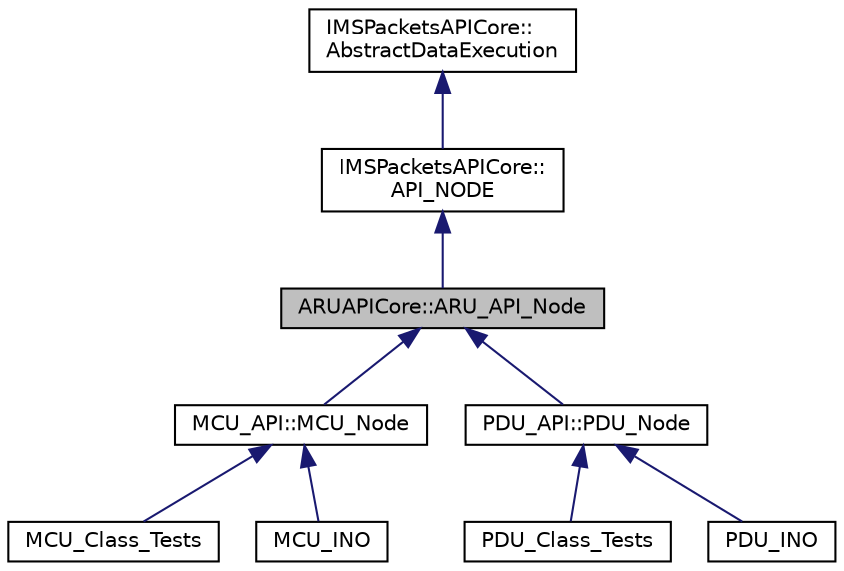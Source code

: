 digraph "ARUAPICore::ARU_API_Node"
{
 // LATEX_PDF_SIZE
  edge [fontname="Helvetica",fontsize="10",labelfontname="Helvetica",labelfontsize="10"];
  node [fontname="Helvetica",fontsize="10",shape=record];
  Node1 [label="ARUAPICore::ARU_API_Node",height=0.2,width=0.4,color="black", fillcolor="grey75", style="filled", fontcolor="black",tooltip=" "];
  Node2 -> Node1 [dir="back",color="midnightblue",fontsize="10",style="solid",fontname="Helvetica"];
  Node2 [label="IMSPacketsAPICore::\lAPI_NODE",height=0.2,width=0.4,color="black", fillcolor="white", style="filled",URL="$class_i_m_s_packets_a_p_i_core_1_1_a_p_i___n_o_d_e.html",tooltip="API Node for HDR_Packets."];
  Node3 -> Node2 [dir="back",color="midnightblue",fontsize="10",style="solid",fontname="Helvetica"];
  Node3 [label="IMSPacketsAPICore::\lAbstractDataExecution",height=0.2,width=0.4,color="black", fillcolor="white", style="filled",URL="$class_i_m_s_packets_a_p_i_core_1_1_abstract_data_execution.html",tooltip="An Abstraction of the Distributed Data and Execution System."];
  Node1 -> Node4 [dir="back",color="midnightblue",fontsize="10",style="solid",fontname="Helvetica"];
  Node4 [label="MCU_API::MCU_Node",height=0.2,width=0.4,color="black", fillcolor="white", style="filled",URL="$class_m_c_u___a_p_i_1_1_m_c_u___node.html",tooltip="Abstract Base of the MCU PCB within the ARU."];
  Node4 -> Node5 [dir="back",color="midnightblue",fontsize="10",style="solid",fontname="Helvetica"];
  Node5 [label="MCU_Class_Tests",height=0.2,width=0.4,color="black", fillcolor="white", style="filled",URL="$class_m_c_u___class___tests.html",tooltip=" "];
  Node4 -> Node6 [dir="back",color="midnightblue",fontsize="10",style="solid",fontname="Helvetica"];
  Node6 [label="MCU_INO",height=0.2,width=0.4,color="black", fillcolor="white", style="filled",URL="$class_m_c_u___i_n_o.html",tooltip=" "];
  Node1 -> Node7 [dir="back",color="midnightblue",fontsize="10",style="solid",fontname="Helvetica"];
  Node7 [label="PDU_API::PDU_Node",height=0.2,width=0.4,color="black", fillcolor="white", style="filled",URL="$class_p_d_u___a_p_i_1_1_p_d_u___node.html",tooltip="Abstract Base of the PDU PCB within the ARU."];
  Node7 -> Node8 [dir="back",color="midnightblue",fontsize="10",style="solid",fontname="Helvetica"];
  Node8 [label="PDU_Class_Tests",height=0.2,width=0.4,color="black", fillcolor="white", style="filled",URL="$class_p_d_u___class___tests.html",tooltip=" "];
  Node7 -> Node9 [dir="back",color="midnightblue",fontsize="10",style="solid",fontname="Helvetica"];
  Node9 [label="PDU_INO",height=0.2,width=0.4,color="black", fillcolor="white", style="filled",URL="$class_p_d_u___i_n_o.html",tooltip=" "];
}

